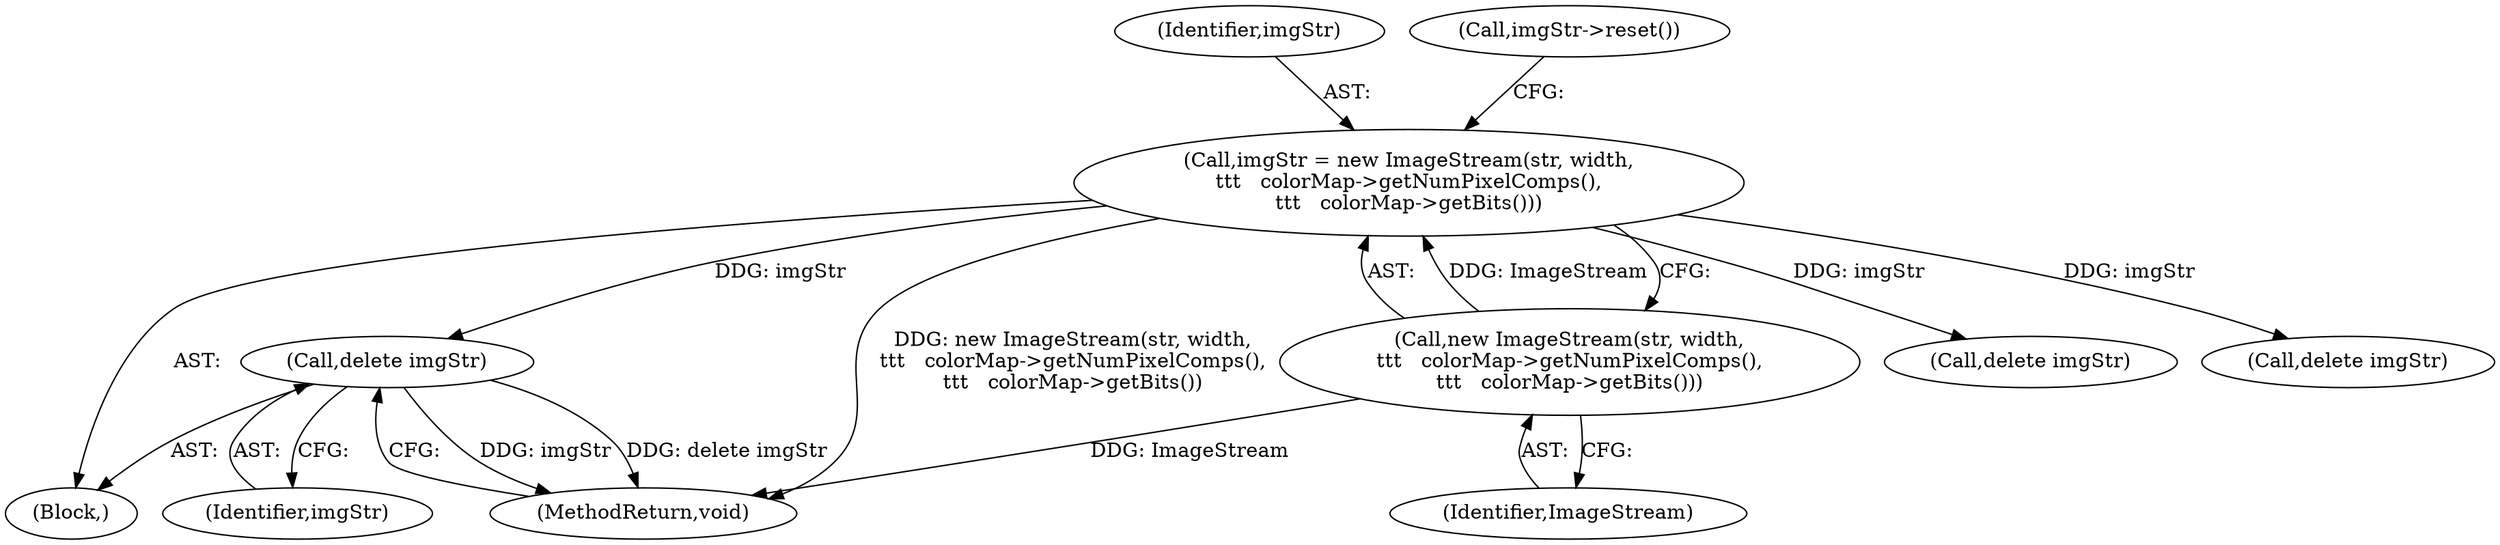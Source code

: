 digraph "0_poppler_7b2d314a61fd0e12f47c62996cb49ec0d1ba747a_1@API" {
"1000359" [label="(Call,delete imgStr)"];
"1000135" [label="(Call,imgStr = new ImageStream(str, width,\n\t\t\t   colorMap->getNumPixelComps(),\n\t\t\t   colorMap->getBits()))"];
"1000137" [label="(Call,new ImageStream(str, width,\n\t\t\t   colorMap->getNumPixelComps(),\n\t\t\t   colorMap->getBits()))"];
"1000136" [label="(Identifier,imgStr)"];
"1000361" [label="(MethodReturn,void)"];
"1000139" [label="(Call,imgStr->reset())"];
"1000138" [label="(Identifier,ImageStream)"];
"1000135" [label="(Call,imgStr = new ImageStream(str, width,\n\t\t\t   colorMap->getNumPixelComps(),\n\t\t\t   colorMap->getBits()))"];
"1000113" [label="(Block,)"];
"1000299" [label="(Call,delete imgStr)"];
"1000311" [label="(Call,delete imgStr)"];
"1000359" [label="(Call,delete imgStr)"];
"1000360" [label="(Identifier,imgStr)"];
"1000137" [label="(Call,new ImageStream(str, width,\n\t\t\t   colorMap->getNumPixelComps(),\n\t\t\t   colorMap->getBits()))"];
"1000359" -> "1000113"  [label="AST: "];
"1000359" -> "1000360"  [label="CFG: "];
"1000360" -> "1000359"  [label="AST: "];
"1000361" -> "1000359"  [label="CFG: "];
"1000359" -> "1000361"  [label="DDG: imgStr"];
"1000359" -> "1000361"  [label="DDG: delete imgStr"];
"1000135" -> "1000359"  [label="DDG: imgStr"];
"1000135" -> "1000113"  [label="AST: "];
"1000135" -> "1000137"  [label="CFG: "];
"1000136" -> "1000135"  [label="AST: "];
"1000137" -> "1000135"  [label="AST: "];
"1000139" -> "1000135"  [label="CFG: "];
"1000135" -> "1000361"  [label="DDG: new ImageStream(str, width,\n\t\t\t   colorMap->getNumPixelComps(),\n\t\t\t   colorMap->getBits())"];
"1000137" -> "1000135"  [label="DDG: ImageStream"];
"1000135" -> "1000299"  [label="DDG: imgStr"];
"1000135" -> "1000311"  [label="DDG: imgStr"];
"1000137" -> "1000138"  [label="CFG: "];
"1000138" -> "1000137"  [label="AST: "];
"1000137" -> "1000361"  [label="DDG: ImageStream"];
}
